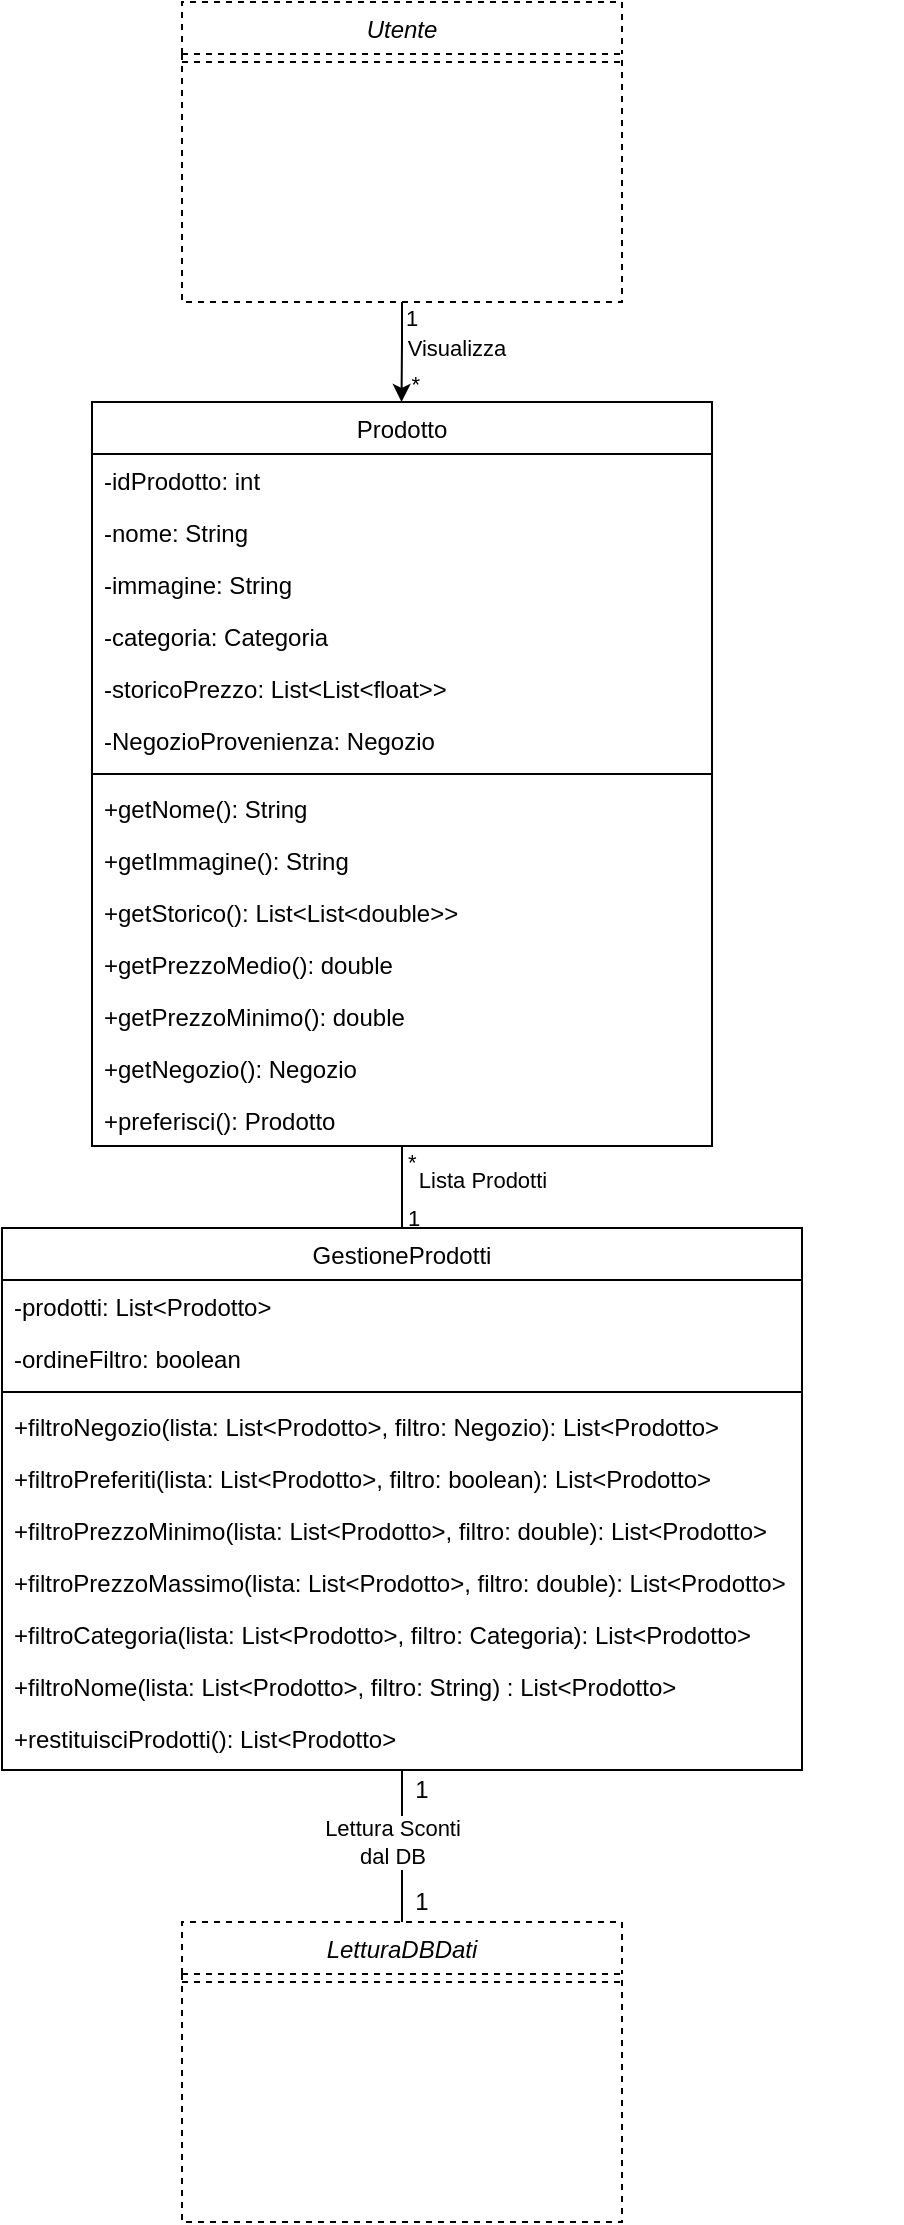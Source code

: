 <mxfile version="14.6.13" type="device"><diagram id="qZC8DRDDxwtRrLPHVhlM" name="Pagina-1"><mxGraphModel dx="2898" dy="1505" grid="1" gridSize="10" guides="1" tooltips="1" connect="1" arrows="1" fold="1" page="1" pageScale="1" pageWidth="1169" pageHeight="827" math="0" shadow="0"><root><mxCell id="0"/><mxCell id="1" parent="0"/><mxCell id="HG3mYx-gKlURyib71wjE-33" value="Prodotto" style="swimlane;fontStyle=0;align=center;verticalAlign=top;childLayout=stackLayout;horizontal=1;startSize=26;horizontalStack=0;resizeParent=1;resizeLast=0;collapsible=1;marginBottom=0;rounded=0;shadow=0;strokeWidth=1;" parent="1" vertex="1"><mxGeometry x="-1245" y="-270" width="310" height="372" as="geometry"><mxRectangle x="-1070" y="-380" width="170" height="26" as="alternateBounds"/></mxGeometry></mxCell><mxCell id="Rma6oqX5GrpII8v5ND7h-1" value="-idProdotto: int" style="text;align=left;verticalAlign=top;spacingLeft=4;spacingRight=4;overflow=hidden;rotatable=0;points=[[0,0.5],[1,0.5]];portConstraint=eastwest;" vertex="1" parent="HG3mYx-gKlURyib71wjE-33"><mxGeometry y="26" width="310" height="26" as="geometry"/></mxCell><mxCell id="HG3mYx-gKlURyib71wjE-34" value="-nome: String" style="text;align=left;verticalAlign=top;spacingLeft=4;spacingRight=4;overflow=hidden;rotatable=0;points=[[0,0.5],[1,0.5]];portConstraint=eastwest;" parent="HG3mYx-gKlURyib71wjE-33" vertex="1"><mxGeometry y="52" width="310" height="26" as="geometry"/></mxCell><mxCell id="HG3mYx-gKlURyib71wjE-35" value="-immagine: String" style="text;align=left;verticalAlign=top;spacingLeft=4;spacingRight=4;overflow=hidden;rotatable=0;points=[[0,0.5],[1,0.5]];portConstraint=eastwest;" parent="HG3mYx-gKlURyib71wjE-33" vertex="1"><mxGeometry y="78" width="310" height="26" as="geometry"/></mxCell><mxCell id="HG3mYx-gKlURyib71wjE-36" value="-categoria: Categoria" style="text;align=left;verticalAlign=top;spacingLeft=4;spacingRight=4;overflow=hidden;rotatable=0;points=[[0,0.5],[1,0.5]];portConstraint=eastwest;" parent="HG3mYx-gKlURyib71wjE-33" vertex="1"><mxGeometry y="104" width="310" height="26" as="geometry"/></mxCell><mxCell id="Rma6oqX5GrpII8v5ND7h-2" value="-storicoPrezzo: List&lt;List&lt;float&gt;&gt;" style="text;align=left;verticalAlign=top;spacingLeft=4;spacingRight=4;overflow=hidden;rotatable=0;points=[[0,0.5],[1,0.5]];portConstraint=eastwest;" vertex="1" parent="HG3mYx-gKlURyib71wjE-33"><mxGeometry y="130" width="310" height="26" as="geometry"/></mxCell><mxCell id="HG3mYx-gKlURyib71wjE-37" value="-NegozioProvenienza: Negozio" style="text;align=left;verticalAlign=top;spacingLeft=4;spacingRight=4;overflow=hidden;rotatable=0;points=[[0,0.5],[1,0.5]];portConstraint=eastwest;" parent="HG3mYx-gKlURyib71wjE-33" vertex="1"><mxGeometry y="156" width="310" height="26" as="geometry"/></mxCell><mxCell id="HG3mYx-gKlURyib71wjE-38" value="" style="line;html=1;strokeWidth=1;align=left;verticalAlign=middle;spacingTop=-1;spacingLeft=3;spacingRight=3;rotatable=0;labelPosition=right;points=[];portConstraint=eastwest;" parent="HG3mYx-gKlURyib71wjE-33" vertex="1"><mxGeometry y="182" width="310" height="8" as="geometry"/></mxCell><mxCell id="HG3mYx-gKlURyib71wjE-39" value="+getNome(): String" style="text;align=left;verticalAlign=top;spacingLeft=4;spacingRight=4;overflow=hidden;rotatable=0;points=[[0,0.5],[1,0.5]];portConstraint=eastwest;" parent="HG3mYx-gKlURyib71wjE-33" vertex="1"><mxGeometry y="190" width="310" height="26" as="geometry"/></mxCell><mxCell id="HG3mYx-gKlURyib71wjE-40" value="+getImmagine(): String" style="text;align=left;verticalAlign=top;spacingLeft=4;spacingRight=4;overflow=hidden;rotatable=0;points=[[0,0.5],[1,0.5]];portConstraint=eastwest;" parent="HG3mYx-gKlURyib71wjE-33" vertex="1"><mxGeometry y="216" width="310" height="26" as="geometry"/></mxCell><mxCell id="HG3mYx-gKlURyib71wjE-41" value="+getStorico(): List&lt;List&lt;double&gt;&gt;" style="text;align=left;verticalAlign=top;spacingLeft=4;spacingRight=4;overflow=hidden;rotatable=0;points=[[0,0.5],[1,0.5]];portConstraint=eastwest;" parent="HG3mYx-gKlURyib71wjE-33" vertex="1"><mxGeometry y="242" width="310" height="26" as="geometry"/></mxCell><mxCell id="HG3mYx-gKlURyib71wjE-42" value="+getPrezzoMedio(): double" style="text;align=left;verticalAlign=top;spacingLeft=4;spacingRight=4;overflow=hidden;rotatable=0;points=[[0,0.5],[1,0.5]];portConstraint=eastwest;" parent="HG3mYx-gKlURyib71wjE-33" vertex="1"><mxGeometry y="268" width="310" height="26" as="geometry"/></mxCell><mxCell id="HG3mYx-gKlURyib71wjE-43" value="+getPrezzoMinimo(): double" style="text;align=left;verticalAlign=top;spacingLeft=4;spacingRight=4;overflow=hidden;rotatable=0;points=[[0,0.5],[1,0.5]];portConstraint=eastwest;" parent="HG3mYx-gKlURyib71wjE-33" vertex="1"><mxGeometry y="294" width="310" height="26" as="geometry"/></mxCell><mxCell id="Rma6oqX5GrpII8v5ND7h-3" value="+getNegozio(): Negozio" style="text;align=left;verticalAlign=top;spacingLeft=4;spacingRight=4;overflow=hidden;rotatable=0;points=[[0,0.5],[1,0.5]];portConstraint=eastwest;" vertex="1" parent="HG3mYx-gKlURyib71wjE-33"><mxGeometry y="320" width="310" height="26" as="geometry"/></mxCell><mxCell id="HG3mYx-gKlURyib71wjE-44" value="+preferisci(): Prodotto" style="text;align=left;verticalAlign=top;spacingLeft=4;spacingRight=4;overflow=hidden;rotatable=0;points=[[0,0.5],[1,0.5]];portConstraint=eastwest;" parent="HG3mYx-gKlURyib71wjE-33" vertex="1"><mxGeometry y="346" width="310" height="26" as="geometry"/></mxCell><mxCell id="HG3mYx-gKlURyib71wjE-70" style="edgeStyle=orthogonalEdgeStyle;rounded=0;orthogonalLoop=1;jettySize=auto;html=1;exitX=0.5;exitY=0;exitDx=0;exitDy=0;entryX=0.5;entryY=1;entryDx=0;entryDy=0;endArrow=none;endFill=0;startArrow=none;startFill=0;" parent="1" source="HG3mYx-gKlURyib71wjE-71" target="HG3mYx-gKlURyib71wjE-33" edge="1"><mxGeometry relative="1" as="geometry"/></mxCell><mxCell id="HG3mYx-gKlURyib71wjE-71" value="GestioneProdotti" style="swimlane;fontStyle=0;align=center;verticalAlign=top;childLayout=stackLayout;horizontal=1;startSize=26;horizontalStack=0;resizeParent=1;resizeLast=0;collapsible=1;marginBottom=0;rounded=0;shadow=0;strokeWidth=1;" parent="1" vertex="1"><mxGeometry x="-1290" y="143" width="400" height="271" as="geometry"><mxRectangle x="-1290" y="119" width="170" height="26" as="alternateBounds"/></mxGeometry></mxCell><mxCell id="HG3mYx-gKlURyib71wjE-72" value="-prodotti: List&lt;Prodotto&gt;" style="text;align=left;verticalAlign=top;spacingLeft=4;spacingRight=4;overflow=hidden;rotatable=0;points=[[0,0.5],[1,0.5]];portConstraint=eastwest;" parent="HG3mYx-gKlURyib71wjE-71" vertex="1"><mxGeometry y="26" width="400" height="26" as="geometry"/></mxCell><mxCell id="HG3mYx-gKlURyib71wjE-73" value="-ordineFiltro: boolean" style="text;align=left;verticalAlign=top;spacingLeft=4;spacingRight=4;overflow=hidden;rotatable=0;points=[[0,0.5],[1,0.5]];portConstraint=eastwest;" parent="HG3mYx-gKlURyib71wjE-71" vertex="1"><mxGeometry y="52" width="400" height="26" as="geometry"/></mxCell><mxCell id="HG3mYx-gKlURyib71wjE-74" value="" style="line;html=1;strokeWidth=1;align=left;verticalAlign=middle;spacingTop=-1;spacingLeft=3;spacingRight=3;rotatable=0;labelPosition=right;points=[];portConstraint=eastwest;" parent="HG3mYx-gKlURyib71wjE-71" vertex="1"><mxGeometry y="78" width="400" height="8" as="geometry"/></mxCell><mxCell id="HG3mYx-gKlURyib71wjE-75" value="+filtroNegozio(lista: List&lt;Prodotto&gt;, filtro: Negozio): List&lt;Prodotto&gt;" style="text;align=left;verticalAlign=top;spacingLeft=4;spacingRight=4;overflow=hidden;rotatable=0;points=[[0,0.5],[1,0.5]];portConstraint=eastwest;" parent="HG3mYx-gKlURyib71wjE-71" vertex="1"><mxGeometry y="86" width="400" height="26" as="geometry"/></mxCell><mxCell id="HG3mYx-gKlURyib71wjE-76" value="+filtroPreferiti(lista: List&lt;Prodotto&gt;, filtro: boolean): List&lt;Prodotto&gt;" style="text;align=left;verticalAlign=top;spacingLeft=4;spacingRight=4;overflow=hidden;rotatable=0;points=[[0,0.5],[1,0.5]];portConstraint=eastwest;" parent="HG3mYx-gKlURyib71wjE-71" vertex="1"><mxGeometry y="112" width="400" height="26" as="geometry"/></mxCell><mxCell id="HG3mYx-gKlURyib71wjE-77" value="+filtroPrezzoMinimo(lista: List&lt;Prodotto&gt;, filtro: double): List&lt;Prodotto&gt;" style="text;align=left;verticalAlign=top;spacingLeft=4;spacingRight=4;overflow=hidden;rotatable=0;points=[[0,0.5],[1,0.5]];portConstraint=eastwest;" parent="HG3mYx-gKlURyib71wjE-71" vertex="1"><mxGeometry y="138" width="400" height="26" as="geometry"/></mxCell><mxCell id="HG3mYx-gKlURyib71wjE-78" value="+filtroPrezzoMassimo(lista: List&lt;Prodotto&gt;, filtro: double): List&lt;Prodotto&gt;" style="text;align=left;verticalAlign=top;spacingLeft=4;spacingRight=4;overflow=hidden;rotatable=0;points=[[0,0.5],[1,0.5]];portConstraint=eastwest;" parent="HG3mYx-gKlURyib71wjE-71" vertex="1"><mxGeometry y="164" width="400" height="26" as="geometry"/></mxCell><mxCell id="HG3mYx-gKlURyib71wjE-79" value="+filtroCategoria(lista: List&lt;Prodotto&gt;, filtro: Categoria): List&lt;Prodotto&gt;" style="text;align=left;verticalAlign=top;spacingLeft=4;spacingRight=4;overflow=hidden;rotatable=0;points=[[0,0.5],[1,0.5]];portConstraint=eastwest;" parent="HG3mYx-gKlURyib71wjE-71" vertex="1"><mxGeometry y="190" width="400" height="26" as="geometry"/></mxCell><mxCell id="HG3mYx-gKlURyib71wjE-80" value="+filtroNome(lista: List&lt;Prodotto&gt;, filtro: String) : List&lt;Prodotto&gt;" style="text;align=left;verticalAlign=top;spacingLeft=4;spacingRight=4;overflow=hidden;rotatable=0;points=[[0,0.5],[1,0.5]];portConstraint=eastwest;" parent="HG3mYx-gKlURyib71wjE-71" vertex="1"><mxGeometry y="216" width="400" height="26" as="geometry"/></mxCell><mxCell id="HG3mYx-gKlURyib71wjE-81" value="+restituisciProdotti(): List&lt;Prodotto&gt;" style="text;align=left;verticalAlign=top;spacingLeft=4;spacingRight=4;overflow=hidden;rotatable=0;points=[[0,0.5],[1,0.5]];portConstraint=eastwest;" parent="HG3mYx-gKlURyib71wjE-71" vertex="1"><mxGeometry y="242" width="400" height="26" as="geometry"/></mxCell><mxCell id="HG3mYx-gKlURyib71wjE-269" value="LetturaDBDati" style="swimlane;fontStyle=2;align=center;verticalAlign=top;childLayout=stackLayout;horizontal=1;startSize=26;horizontalStack=0;resizeParent=1;resizeLast=0;collapsible=1;marginBottom=0;rounded=0;shadow=0;strokeWidth=1;dashed=1;" parent="1" vertex="1"><mxGeometry x="-1200" y="490" width="220" height="150" as="geometry"><mxRectangle x="-1170" y="490" width="160" height="26" as="alternateBounds"/></mxGeometry></mxCell><mxCell id="HG3mYx-gKlURyib71wjE-270" value="" style="line;html=1;strokeWidth=1;align=left;verticalAlign=middle;spacingTop=-1;spacingLeft=3;spacingRight=3;rotatable=0;labelPosition=right;points=[];portConstraint=eastwest;dashed=1;" parent="HG3mYx-gKlURyib71wjE-269" vertex="1"><mxGeometry y="26" width="220" height="8" as="geometry"/></mxCell><mxCell id="HG3mYx-gKlURyib71wjE-300" value="Lista Prodotti" style="edgeLabel;resizable=0;html=1;align=center;verticalAlign=middle;" parent="1" connectable="0" vertex="1"><mxGeometry x="-1060" y="119.996" as="geometry"><mxPoint x="10" y="-1" as="offset"/></mxGeometry></mxCell><mxCell id="HG3mYx-gKlURyib71wjE-301" value="*" style="edgeLabel;resizable=0;html=1;align=left;verticalAlign=bottom;" parent="1" connectable="0" vertex="1"><mxGeometry x="-840" y="-8" as="geometry"><mxPoint x="-249" y="126" as="offset"/></mxGeometry></mxCell><mxCell id="HG3mYx-gKlURyib71wjE-302" value="1" style="edgeLabel;resizable=0;html=1;align=left;verticalAlign=bottom;labelBackgroundColor=none;" parent="1" connectable="0" vertex="1"><mxGeometry x="-840" y="20" as="geometry"><mxPoint x="-249" y="126" as="offset"/></mxGeometry></mxCell><mxCell id="HG3mYx-gKlURyib71wjE-303" style="edgeStyle=orthogonalEdgeStyle;rounded=0;orthogonalLoop=1;jettySize=auto;html=1;startArrow=none;startFill=0;endArrow=none;endFill=0;entryX=0.5;entryY=1;entryDx=0;entryDy=0;exitX=0.5;exitY=0;exitDx=0;exitDy=0;" parent="1" source="HG3mYx-gKlURyib71wjE-269" target="HG3mYx-gKlURyib71wjE-71" edge="1"><mxGeometry relative="1" as="geometry"><mxPoint x="-1090" y="440" as="sourcePoint"/><mxPoint x="-950" y="290" as="targetPoint"/><Array as="points"/></mxGeometry></mxCell><mxCell id="HG3mYx-gKlURyib71wjE-304" value="Lettura Sconti&lt;br&gt;dal DB" style="edgeLabel;resizable=0;html=1;align=center;verticalAlign=middle;" parent="1" connectable="0" vertex="1"><mxGeometry x="-1050.0" y="-140.0" as="geometry"><mxPoint x="-45" y="590" as="offset"/></mxGeometry></mxCell><mxCell id="HG3mYx-gKlURyib71wjE-305" value="1" style="text;html=1;strokeColor=none;fillColor=none;align=center;verticalAlign=middle;whiteSpace=wrap;rounded=0;" parent="1" vertex="1"><mxGeometry x="-1100" y="470" width="40" height="20" as="geometry"/></mxCell><mxCell id="HG3mYx-gKlURyib71wjE-306" value="" style="endArrow=classic;html=1;entryX=0.5;entryY=0;entryDx=0;entryDy=0;edgeStyle=orthogonalEdgeStyle;rounded=0;exitX=0.5;exitY=1;exitDx=0;exitDy=0;" parent="1" edge="1" source="Rma6oqX5GrpII8v5ND7h-4"><mxGeometry relative="1" as="geometry"><mxPoint x="-1122.5" y="-400" as="sourcePoint"/><mxPoint x="-1090.24" y="-270" as="targetPoint"/><Array as="points"><mxPoint x="-1090" y="-300"/></Array></mxGeometry></mxCell><mxCell id="HG3mYx-gKlURyib71wjE-307" value="Visualizza" style="edgeLabel;resizable=0;html=1;align=center;verticalAlign=middle;" parent="HG3mYx-gKlURyib71wjE-306" connectable="0" vertex="1"><mxGeometry relative="1" as="geometry"><mxPoint x="27" y="-2" as="offset"/></mxGeometry></mxCell><mxCell id="HG3mYx-gKlURyib71wjE-308" value="1" style="edgeLabel;resizable=0;html=1;align=left;verticalAlign=bottom;" parent="HG3mYx-gKlURyib71wjE-306" connectable="0" vertex="1"><mxGeometry x="-1" relative="1" as="geometry"><mxPoint y="16" as="offset"/></mxGeometry></mxCell><mxCell id="HG3mYx-gKlURyib71wjE-309" value="*" style="edgeLabel;resizable=0;html=1;align=right;verticalAlign=bottom;labelBackgroundColor=none;" parent="HG3mYx-gKlURyib71wjE-306" connectable="0" vertex="1"><mxGeometry x="1" relative="1" as="geometry"><mxPoint x="10" as="offset"/></mxGeometry></mxCell><mxCell id="HG3mYx-gKlURyib71wjE-352" value="1" style="text;html=1;strokeColor=none;fillColor=none;align=center;verticalAlign=middle;whiteSpace=wrap;rounded=0;" parent="1" vertex="1"><mxGeometry x="-1100" y="414" width="40" height="20" as="geometry"/></mxCell><mxCell id="Rma6oqX5GrpII8v5ND7h-4" value="Utente" style="swimlane;fontStyle=2;align=center;verticalAlign=top;childLayout=stackLayout;horizontal=1;startSize=26;horizontalStack=0;resizeParent=1;resizeLast=0;collapsible=1;marginBottom=0;rounded=0;shadow=0;strokeWidth=1;dashed=1;" vertex="1" parent="1"><mxGeometry x="-1200" y="-470" width="220" height="150" as="geometry"><mxRectangle x="-1170" y="490" width="160" height="26" as="alternateBounds"/></mxGeometry></mxCell><mxCell id="Rma6oqX5GrpII8v5ND7h-5" value="" style="line;html=1;strokeWidth=1;align=left;verticalAlign=middle;spacingTop=-1;spacingLeft=3;spacingRight=3;rotatable=0;labelPosition=right;points=[];portConstraint=eastwest;dashed=1;" vertex="1" parent="Rma6oqX5GrpII8v5ND7h-4"><mxGeometry y="26" width="220" height="8" as="geometry"/></mxCell></root></mxGraphModel></diagram></mxfile>